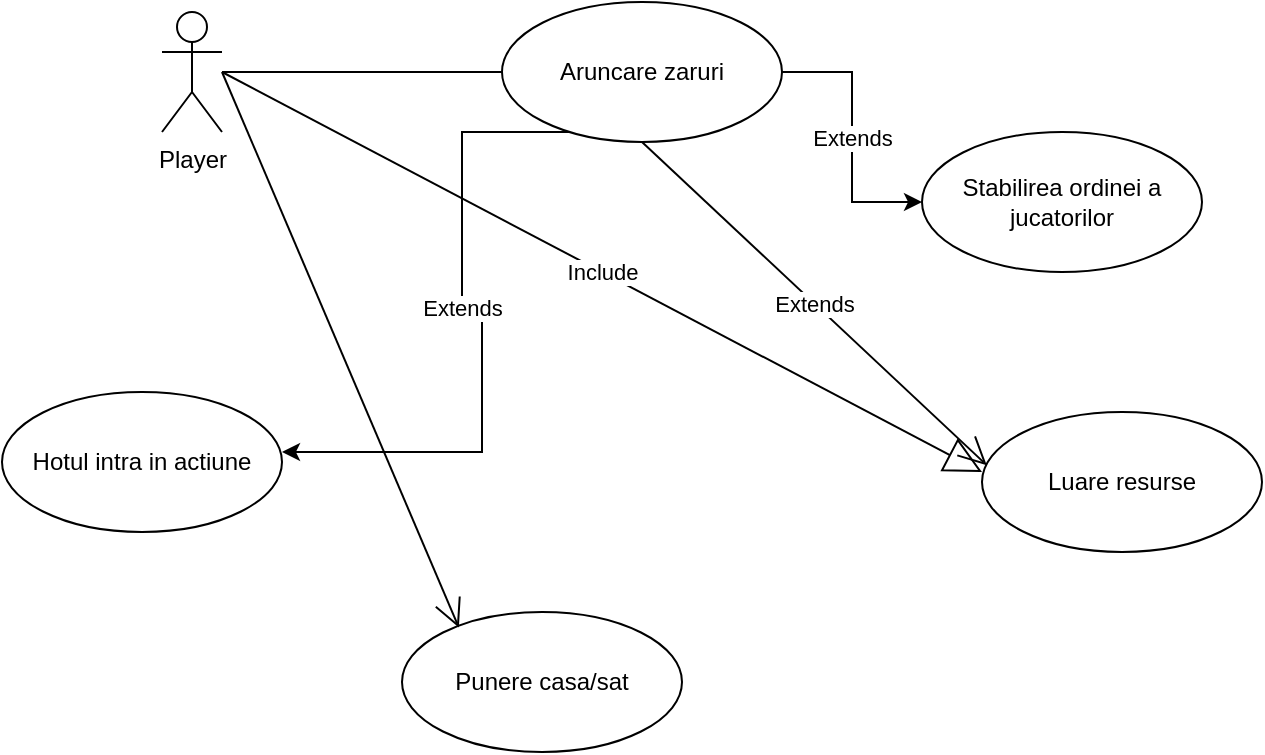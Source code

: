 <mxfile version="12.1.3" pages="1"><diagram id="NzgX8TaZYarPgCi3-cQx" name="Page-1"><mxGraphModel dx="1024" dy="387" grid="1" gridSize="10" guides="1" tooltips="1" connect="1" arrows="1" fold="1" page="1" pageScale="1" pageWidth="850" pageHeight="1100" math="0" shadow="0"><root><mxCell id="0"/><mxCell id="1" parent="0"/><mxCell id="N68i1BulhrE8Yc2QEdsp-1" value="Player&lt;br&gt;" style="shape=umlActor;verticalLabelPosition=bottom;labelBackgroundColor=#ffffff;verticalAlign=top;html=1;rotation=0;" vertex="1" parent="1"><mxGeometry x="120" y="180" width="30" height="60" as="geometry"/></mxCell><mxCell id="N68i1BulhrE8Yc2QEdsp-11" value="Extends" style="edgeStyle=orthogonalEdgeStyle;rounded=0;orthogonalLoop=1;jettySize=auto;html=1;" edge="1" parent="1" source="N68i1BulhrE8Yc2QEdsp-5" target="N68i1BulhrE8Yc2QEdsp-10"><mxGeometry relative="1" as="geometry"/></mxCell><mxCell id="N68i1BulhrE8Yc2QEdsp-14" value="Extends" style="edgeStyle=orthogonalEdgeStyle;rounded=0;orthogonalLoop=1;jettySize=auto;html=1;exitX=0.5;exitY=1;exitDx=0;exitDy=0;" edge="1" parent="1" source="N68i1BulhrE8Yc2QEdsp-5"><mxGeometry relative="1" as="geometry"><mxPoint x="180" y="400" as="targetPoint"/><Array as="points"><mxPoint x="360" y="240"/><mxPoint x="270" y="240"/><mxPoint x="270" y="333"/><mxPoint x="280" y="333"/><mxPoint x="280" y="400"/></Array></mxGeometry></mxCell><mxCell id="N68i1BulhrE8Yc2QEdsp-5" value="Aruncare zaruri" style="ellipse;whiteSpace=wrap;html=1;" vertex="1" parent="1"><mxGeometry x="290" y="175" width="140" height="70" as="geometry"/></mxCell><mxCell id="N68i1BulhrE8Yc2QEdsp-12" value="Luare resurse" style="ellipse;whiteSpace=wrap;html=1;" vertex="1" parent="1"><mxGeometry x="530" y="380" width="140" height="70" as="geometry"/></mxCell><mxCell id="N68i1BulhrE8Yc2QEdsp-10" value="Stabilirea ordinei a jucatorilor" style="ellipse;whiteSpace=wrap;html=1;" vertex="1" parent="1"><mxGeometry x="500" y="240" width="140" height="70" as="geometry"/></mxCell><mxCell id="N68i1BulhrE8Yc2QEdsp-15" value="Hotul intra in actiune" style="ellipse;whiteSpace=wrap;html=1;" vertex="1" parent="1"><mxGeometry x="40" y="370" width="140" height="70" as="geometry"/></mxCell><mxCell id="N68i1BulhrE8Yc2QEdsp-16" value="Extends" style="endArrow=open;endFill=1;endSize=12;html=1;exitX=0.5;exitY=1;exitDx=0;exitDy=0;entryX=0.017;entryY=0.38;entryDx=0;entryDy=0;entryPerimeter=0;" edge="1" parent="1" source="N68i1BulhrE8Yc2QEdsp-5" target="N68i1BulhrE8Yc2QEdsp-12"><mxGeometry width="160" relative="1" as="geometry"><mxPoint x="360" y="300" as="sourcePoint"/><mxPoint x="520" y="300" as="targetPoint"/></mxGeometry></mxCell><mxCell id="N68i1BulhrE8Yc2QEdsp-17" value="Include" style="endArrow=block;endSize=16;endFill=0;html=1;" edge="1" parent="1"><mxGeometry width="160" relative="1" as="geometry"><mxPoint x="150" y="210" as="sourcePoint"/><mxPoint x="530" y="410" as="targetPoint"/></mxGeometry></mxCell><mxCell id="N68i1BulhrE8Yc2QEdsp-18" value="Punere casa/sat" style="ellipse;whiteSpace=wrap;html=1;" vertex="1" parent="1"><mxGeometry x="240" y="480" width="140" height="70" as="geometry"/></mxCell><mxCell id="N68i1BulhrE8Yc2QEdsp-19" value="" style="endArrow=open;endFill=1;endSize=12;html=1;entryX=0.203;entryY=0.111;entryDx=0;entryDy=0;entryPerimeter=0;" edge="1" parent="1" target="N68i1BulhrE8Yc2QEdsp-18"><mxGeometry width="160" relative="1" as="geometry"><mxPoint x="150" y="210" as="sourcePoint"/><mxPoint x="340" y="310" as="targetPoint"/></mxGeometry></mxCell><mxCell id="N68i1BulhrE8Yc2QEdsp-20" value="" style="line;strokeWidth=1;fillColor=none;align=left;verticalAlign=middle;spacingTop=-1;spacingLeft=3;spacingRight=3;rotatable=0;labelPosition=right;points=[];portConstraint=eastwest;" vertex="1" parent="1"><mxGeometry x="150" y="206" width="140" height="8" as="geometry"/></mxCell></root></mxGraphModel></diagram></mxfile>